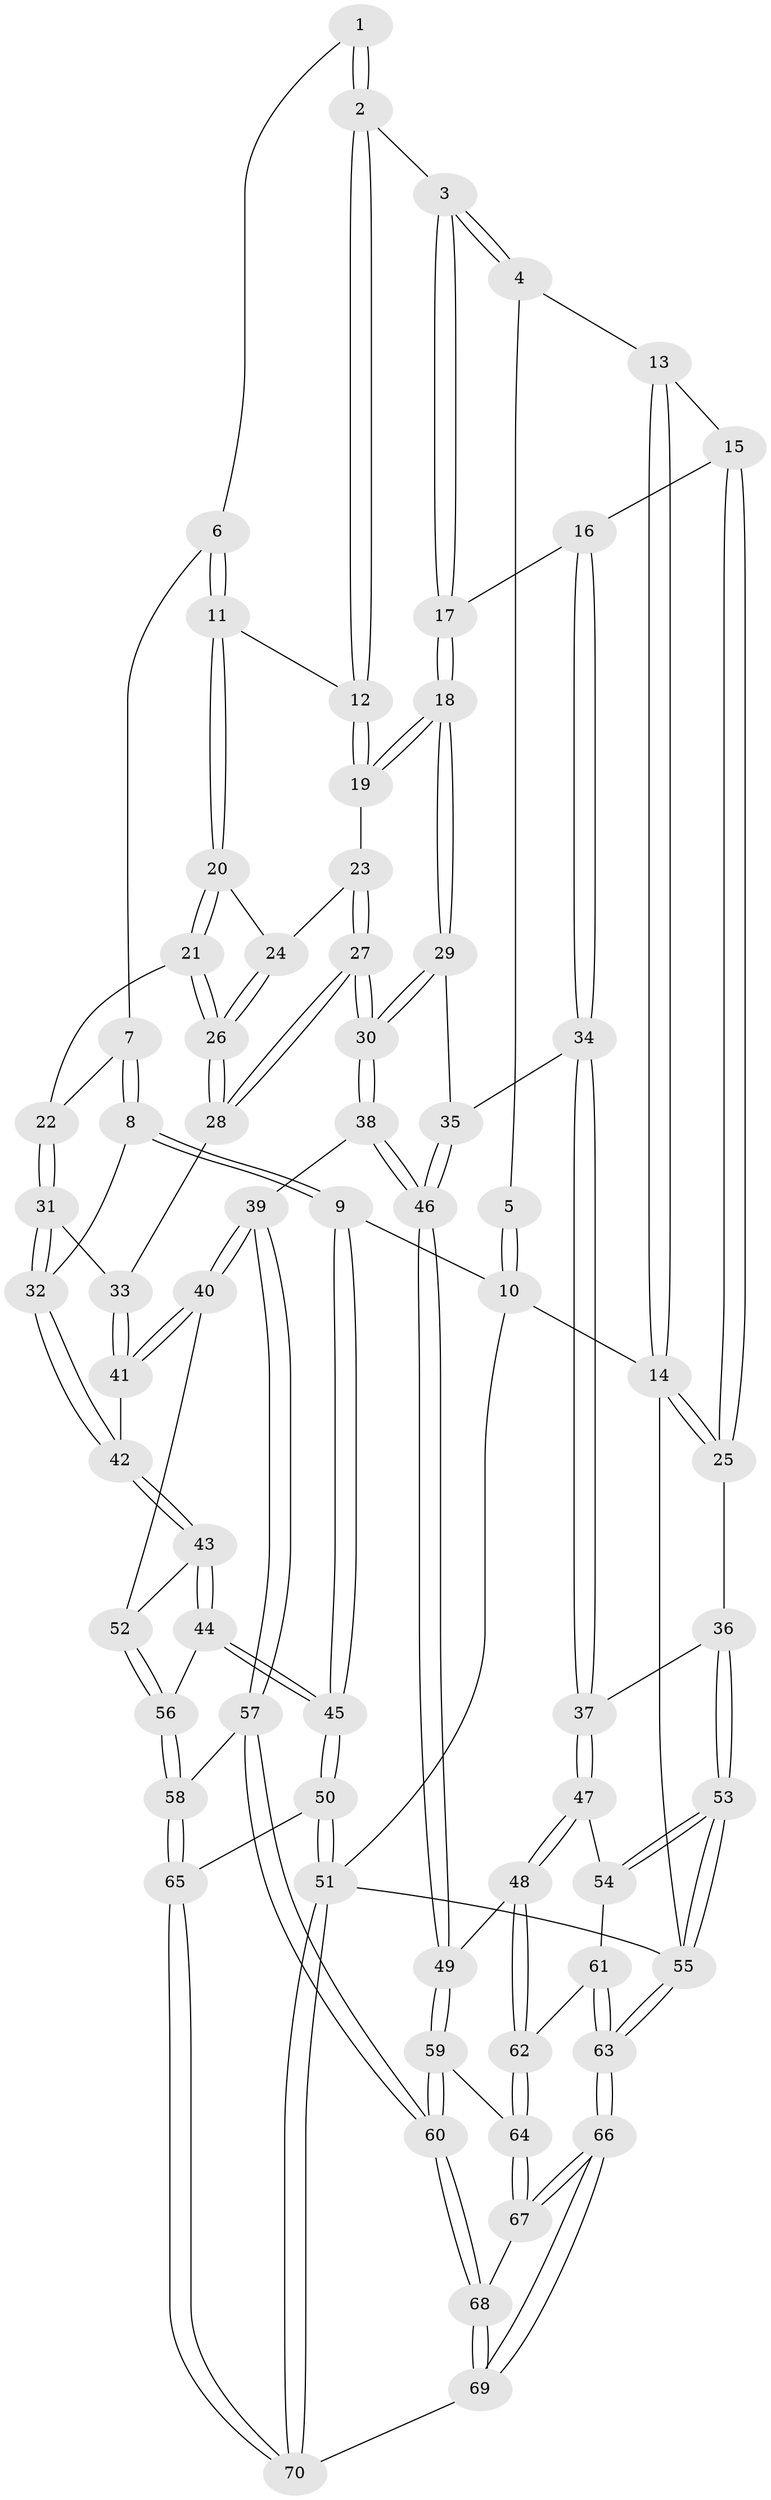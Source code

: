 // coarse degree distribution, {3: 0.5, 4: 0.22727272727272727, 6: 0.045454545454545456, 5: 0.13636363636363635, 2: 0.09090909090909091}
// Generated by graph-tools (version 1.1) at 2025/54/03/04/25 22:54:29]
// undirected, 70 vertices, 172 edges
graph export_dot {
  node [color=gray90,style=filled];
  1 [pos="+0.1857620628252725+0.04405822072863586"];
  2 [pos="+0.3750902080950133+0.05207742632999811"];
  3 [pos="+0.5489017467759749+0"];
  4 [pos="+0.5497703568368869+0"];
  5 [pos="+0.01857962953130899+0"];
  6 [pos="+0.18868563699949778+0.1068235316506333"];
  7 [pos="+0.13034586413282917+0.14939820250133068"];
  8 [pos="+0+0.12460349443848279"];
  9 [pos="+0+0.0020260101533671085"];
  10 [pos="+0+0"];
  11 [pos="+0.3035880218584337+0.1387723183876604"];
  12 [pos="+0.3375344073091755+0.11226518691595425"];
  13 [pos="+0.8592351822580719+0"];
  14 [pos="+1+0"];
  15 [pos="+0.8912312922776106+0.16651087368809508"];
  16 [pos="+0.7628314988615414+0.239016573288293"];
  17 [pos="+0.5683917004983138+0"];
  18 [pos="+0.5214938939700399+0.2905986343712424"];
  19 [pos="+0.4165140905786203+0.2427528746867782"];
  20 [pos="+0.27757017591780997+0.2115246262751307"];
  21 [pos="+0.209088311936923+0.2419482805846879"];
  22 [pos="+0.1964517208908486+0.24543028627030938"];
  23 [pos="+0.34186013209596244+0.2613191482863526"];
  24 [pos="+0.2887857590612993+0.22657280283086"];
  25 [pos="+1+0.34413679412422726"];
  26 [pos="+0.28740198528280525+0.33948310654669756"];
  27 [pos="+0.349316137545406+0.3672194994006055"];
  28 [pos="+0.29226569092389526+0.36355813364704187"];
  29 [pos="+0.5288035913580523+0.3165131700017843"];
  30 [pos="+0.4415550649703555+0.4126788739024005"];
  31 [pos="+0.1385688759813006+0.3402795336787233"];
  32 [pos="+0.12491672742101742+0.34748932487154527"];
  33 [pos="+0.2729033385002672+0.37197603526966266"];
  34 [pos="+0.7318637612366108+0.33756264487732107"];
  35 [pos="+0.6120889965855698+0.3405594751698922"];
  36 [pos="+1+0.384589333240309"];
  37 [pos="+0.7619553636844726+0.3746096544724201"];
  38 [pos="+0.4258905742914187+0.5524543935555735"];
  39 [pos="+0.4000476375468917+0.571029808773418"];
  40 [pos="+0.3179467801612644+0.5654799079901678"];
  41 [pos="+0.24771532539012708+0.4942602250787781"];
  42 [pos="+0.08566695781876316+0.45532564946521215"];
  43 [pos="+0.05433406046374573+0.48289375429445625"];
  44 [pos="+0+0.552230373212179"];
  45 [pos="+0+0.5790834435163975"];
  46 [pos="+0.6103795937145973+0.6097460274663674"];
  47 [pos="+0.7591096715659492+0.5615283016038339"];
  48 [pos="+0.6962482455916108+0.629948081338773"];
  49 [pos="+0.6140712378319824+0.6121218406976294"];
  50 [pos="+0+0.9436235644561679"];
  51 [pos="+0+1"];
  52 [pos="+0.23778712595859025+0.6198230197402117"];
  53 [pos="+1+0.5487659567009023"];
  54 [pos="+1+0.5726465180131499"];
  55 [pos="+1+1"];
  56 [pos="+0.17462609119085834+0.703098049632891"];
  57 [pos="+0.3835058636784308+0.8145005125547385"];
  58 [pos="+0.19549586923035714+0.8148471141712057"];
  59 [pos="+0.5203717887188842+0.7697341102967402"];
  60 [pos="+0.4296918986508775+0.8565463390213273"];
  61 [pos="+0.870849225055359+0.7298776396941148"];
  62 [pos="+0.733025196475536+0.7325670794793372"];
  63 [pos="+1+1"];
  64 [pos="+0.7242337149268072+0.7951709460567268"];
  65 [pos="+0.18212838262353961+0.8291338769775836"];
  66 [pos="+1+1"];
  67 [pos="+0.7234459758118705+0.8689132140846701"];
  68 [pos="+0.460238597997444+0.9204717961437284"];
  69 [pos="+0.4236318425831541+1"];
  70 [pos="+0.2364427968441603+1"];
  1 -- 2;
  1 -- 2;
  1 -- 6;
  2 -- 3;
  2 -- 12;
  2 -- 12;
  3 -- 4;
  3 -- 4;
  3 -- 17;
  3 -- 17;
  4 -- 5;
  4 -- 13;
  5 -- 10;
  5 -- 10;
  6 -- 7;
  6 -- 11;
  6 -- 11;
  7 -- 8;
  7 -- 8;
  7 -- 22;
  8 -- 9;
  8 -- 9;
  8 -- 32;
  9 -- 10;
  9 -- 45;
  9 -- 45;
  10 -- 14;
  10 -- 51;
  11 -- 12;
  11 -- 20;
  11 -- 20;
  12 -- 19;
  12 -- 19;
  13 -- 14;
  13 -- 14;
  13 -- 15;
  14 -- 25;
  14 -- 25;
  14 -- 55;
  15 -- 16;
  15 -- 25;
  15 -- 25;
  16 -- 17;
  16 -- 34;
  16 -- 34;
  17 -- 18;
  17 -- 18;
  18 -- 19;
  18 -- 19;
  18 -- 29;
  18 -- 29;
  19 -- 23;
  20 -- 21;
  20 -- 21;
  20 -- 24;
  21 -- 22;
  21 -- 26;
  21 -- 26;
  22 -- 31;
  22 -- 31;
  23 -- 24;
  23 -- 27;
  23 -- 27;
  24 -- 26;
  24 -- 26;
  25 -- 36;
  26 -- 28;
  26 -- 28;
  27 -- 28;
  27 -- 28;
  27 -- 30;
  27 -- 30;
  28 -- 33;
  29 -- 30;
  29 -- 30;
  29 -- 35;
  30 -- 38;
  30 -- 38;
  31 -- 32;
  31 -- 32;
  31 -- 33;
  32 -- 42;
  32 -- 42;
  33 -- 41;
  33 -- 41;
  34 -- 35;
  34 -- 37;
  34 -- 37;
  35 -- 46;
  35 -- 46;
  36 -- 37;
  36 -- 53;
  36 -- 53;
  37 -- 47;
  37 -- 47;
  38 -- 39;
  38 -- 46;
  38 -- 46;
  39 -- 40;
  39 -- 40;
  39 -- 57;
  39 -- 57;
  40 -- 41;
  40 -- 41;
  40 -- 52;
  41 -- 42;
  42 -- 43;
  42 -- 43;
  43 -- 44;
  43 -- 44;
  43 -- 52;
  44 -- 45;
  44 -- 45;
  44 -- 56;
  45 -- 50;
  45 -- 50;
  46 -- 49;
  46 -- 49;
  47 -- 48;
  47 -- 48;
  47 -- 54;
  48 -- 49;
  48 -- 62;
  48 -- 62;
  49 -- 59;
  49 -- 59;
  50 -- 51;
  50 -- 51;
  50 -- 65;
  51 -- 70;
  51 -- 70;
  51 -- 55;
  52 -- 56;
  52 -- 56;
  53 -- 54;
  53 -- 54;
  53 -- 55;
  53 -- 55;
  54 -- 61;
  55 -- 63;
  55 -- 63;
  56 -- 58;
  56 -- 58;
  57 -- 58;
  57 -- 60;
  57 -- 60;
  58 -- 65;
  58 -- 65;
  59 -- 60;
  59 -- 60;
  59 -- 64;
  60 -- 68;
  60 -- 68;
  61 -- 62;
  61 -- 63;
  61 -- 63;
  62 -- 64;
  62 -- 64;
  63 -- 66;
  63 -- 66;
  64 -- 67;
  64 -- 67;
  65 -- 70;
  65 -- 70;
  66 -- 67;
  66 -- 67;
  66 -- 69;
  66 -- 69;
  67 -- 68;
  68 -- 69;
  68 -- 69;
  69 -- 70;
}
